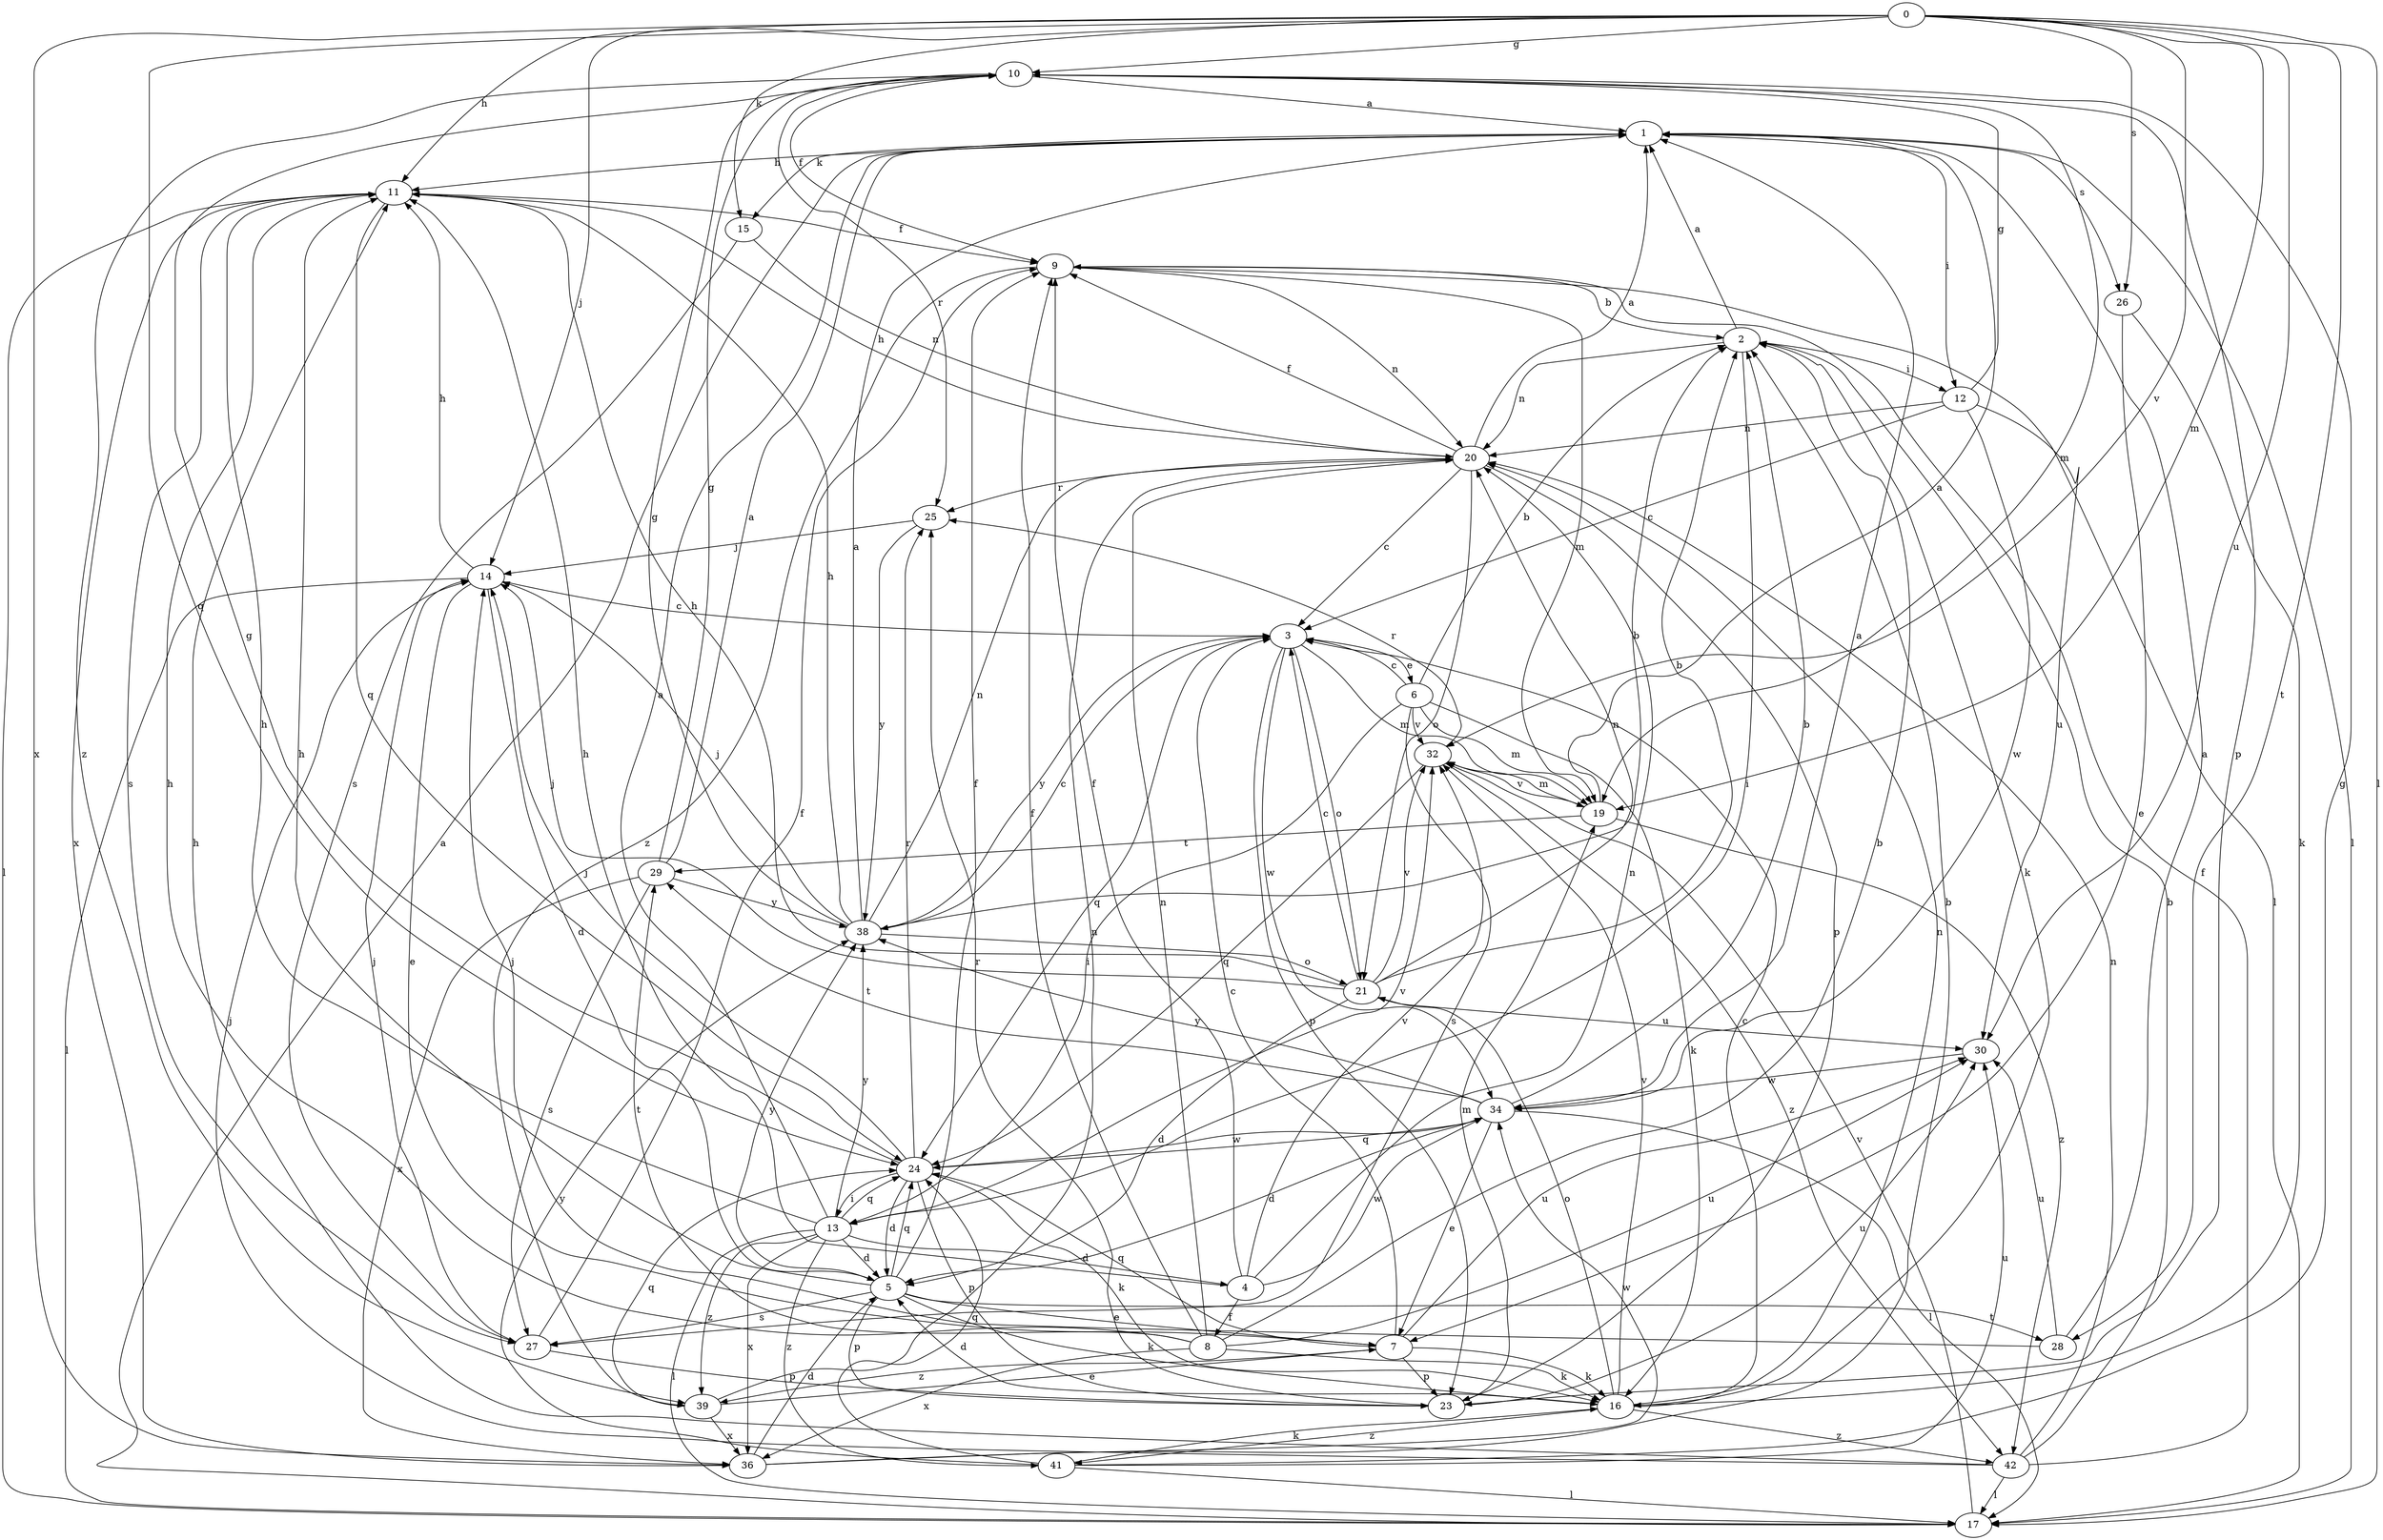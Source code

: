 strict digraph  {
0;
1;
2;
3;
4;
5;
6;
7;
8;
9;
10;
11;
12;
13;
14;
15;
16;
17;
19;
20;
21;
23;
24;
25;
26;
27;
28;
29;
30;
32;
34;
36;
38;
39;
41;
42;
0 -> 10  [label=g];
0 -> 11  [label=h];
0 -> 14  [label=j];
0 -> 15  [label=k];
0 -> 17  [label=l];
0 -> 19  [label=m];
0 -> 24  [label=q];
0 -> 26  [label=s];
0 -> 28  [label=t];
0 -> 30  [label=u];
0 -> 32  [label=v];
0 -> 36  [label=x];
1 -> 11  [label=h];
1 -> 12  [label=i];
1 -> 15  [label=k];
1 -> 17  [label=l];
1 -> 26  [label=s];
2 -> 1  [label=a];
2 -> 12  [label=i];
2 -> 13  [label=i];
2 -> 16  [label=k];
2 -> 20  [label=n];
3 -> 6  [label=e];
3 -> 19  [label=m];
3 -> 21  [label=o];
3 -> 23  [label=p];
3 -> 24  [label=q];
3 -> 34  [label=w];
3 -> 38  [label=y];
4 -> 8  [label=f];
4 -> 9  [label=f];
4 -> 11  [label=h];
4 -> 20  [label=n];
4 -> 32  [label=v];
4 -> 34  [label=w];
5 -> 7  [label=e];
5 -> 9  [label=f];
5 -> 11  [label=h];
5 -> 16  [label=k];
5 -> 23  [label=p];
5 -> 24  [label=q];
5 -> 27  [label=s];
5 -> 28  [label=t];
5 -> 38  [label=y];
6 -> 2  [label=b];
6 -> 3  [label=c];
6 -> 13  [label=i];
6 -> 16  [label=k];
6 -> 19  [label=m];
6 -> 27  [label=s];
6 -> 32  [label=v];
7 -> 3  [label=c];
7 -> 16  [label=k];
7 -> 23  [label=p];
7 -> 24  [label=q];
7 -> 30  [label=u];
7 -> 39  [label=z];
8 -> 2  [label=b];
8 -> 9  [label=f];
8 -> 11  [label=h];
8 -> 16  [label=k];
8 -> 20  [label=n];
8 -> 29  [label=t];
8 -> 30  [label=u];
8 -> 36  [label=x];
9 -> 2  [label=b];
9 -> 17  [label=l];
9 -> 19  [label=m];
9 -> 20  [label=n];
9 -> 39  [label=z];
10 -> 1  [label=a];
10 -> 9  [label=f];
10 -> 19  [label=m];
10 -> 23  [label=p];
10 -> 25  [label=r];
10 -> 39  [label=z];
11 -> 9  [label=f];
11 -> 17  [label=l];
11 -> 24  [label=q];
11 -> 27  [label=s];
11 -> 36  [label=x];
12 -> 3  [label=c];
12 -> 10  [label=g];
12 -> 20  [label=n];
12 -> 30  [label=u];
12 -> 34  [label=w];
13 -> 1  [label=a];
13 -> 4  [label=d];
13 -> 5  [label=d];
13 -> 11  [label=h];
13 -> 17  [label=l];
13 -> 24  [label=q];
13 -> 32  [label=v];
13 -> 36  [label=x];
13 -> 38  [label=y];
13 -> 39  [label=z];
13 -> 41  [label=z];
14 -> 3  [label=c];
14 -> 5  [label=d];
14 -> 7  [label=e];
14 -> 11  [label=h];
14 -> 17  [label=l];
15 -> 20  [label=n];
15 -> 27  [label=s];
16 -> 3  [label=c];
16 -> 5  [label=d];
16 -> 20  [label=n];
16 -> 21  [label=o];
16 -> 32  [label=v];
16 -> 41  [label=z];
16 -> 42  [label=z];
17 -> 1  [label=a];
17 -> 32  [label=v];
19 -> 1  [label=a];
19 -> 29  [label=t];
19 -> 32  [label=v];
19 -> 42  [label=z];
20 -> 1  [label=a];
20 -> 3  [label=c];
20 -> 9  [label=f];
20 -> 11  [label=h];
20 -> 21  [label=o];
20 -> 23  [label=p];
20 -> 25  [label=r];
21 -> 2  [label=b];
21 -> 3  [label=c];
21 -> 5  [label=d];
21 -> 11  [label=h];
21 -> 14  [label=j];
21 -> 20  [label=n];
21 -> 30  [label=u];
21 -> 32  [label=v];
23 -> 19  [label=m];
23 -> 25  [label=r];
23 -> 30  [label=u];
24 -> 5  [label=d];
24 -> 10  [label=g];
24 -> 13  [label=i];
24 -> 14  [label=j];
24 -> 16  [label=k];
24 -> 23  [label=p];
24 -> 25  [label=r];
24 -> 34  [label=w];
25 -> 14  [label=j];
25 -> 38  [label=y];
26 -> 7  [label=e];
26 -> 16  [label=k];
27 -> 9  [label=f];
27 -> 14  [label=j];
27 -> 23  [label=p];
28 -> 1  [label=a];
28 -> 14  [label=j];
28 -> 30  [label=u];
29 -> 1  [label=a];
29 -> 10  [label=g];
29 -> 27  [label=s];
29 -> 36  [label=x];
29 -> 38  [label=y];
30 -> 34  [label=w];
32 -> 19  [label=m];
32 -> 24  [label=q];
32 -> 25  [label=r];
32 -> 42  [label=z];
34 -> 1  [label=a];
34 -> 2  [label=b];
34 -> 5  [label=d];
34 -> 7  [label=e];
34 -> 17  [label=l];
34 -> 24  [label=q];
34 -> 29  [label=t];
34 -> 38  [label=y];
36 -> 2  [label=b];
36 -> 5  [label=d];
36 -> 34  [label=w];
38 -> 1  [label=a];
38 -> 2  [label=b];
38 -> 3  [label=c];
38 -> 10  [label=g];
38 -> 11  [label=h];
38 -> 14  [label=j];
38 -> 20  [label=n];
38 -> 21  [label=o];
39 -> 7  [label=e];
39 -> 20  [label=n];
39 -> 24  [label=q];
39 -> 36  [label=x];
41 -> 10  [label=g];
41 -> 16  [label=k];
41 -> 17  [label=l];
41 -> 24  [label=q];
41 -> 30  [label=u];
41 -> 38  [label=y];
42 -> 2  [label=b];
42 -> 9  [label=f];
42 -> 11  [label=h];
42 -> 14  [label=j];
42 -> 17  [label=l];
42 -> 20  [label=n];
}
